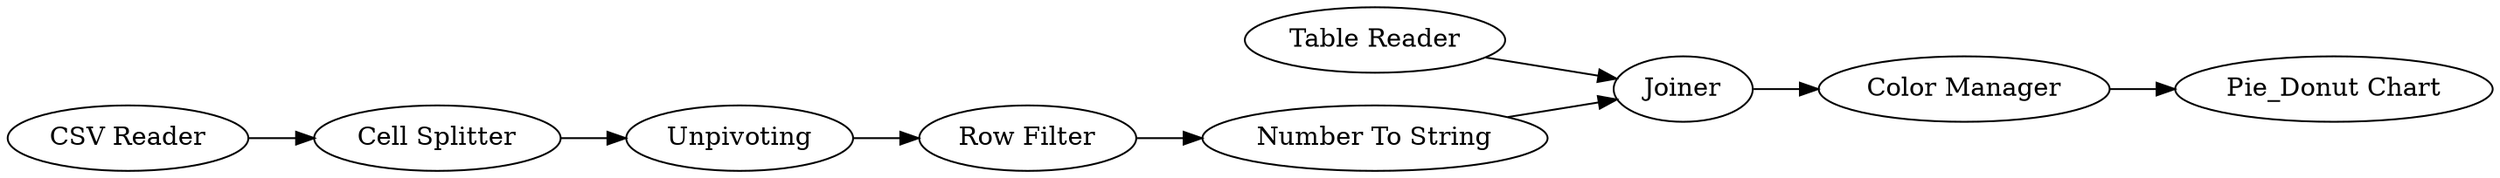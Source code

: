 digraph {
	12 -> 13
	1 -> 8
	8 -> 7
	3 -> 11
	11 -> 12
	9 -> 10
	10 -> 11
	7 -> 9
	13 [label="Pie_Donut Chart"]
	1 [label="CSV Reader"]
	7 [label=Unpivoting]
	9 [label="Row Filter"]
	11 [label=Joiner]
	8 [label="Cell Splitter"]
	12 [label="Color Manager"]
	3 [label="Table Reader"]
	10 [label="Number To String"]
	rankdir=LR
}
